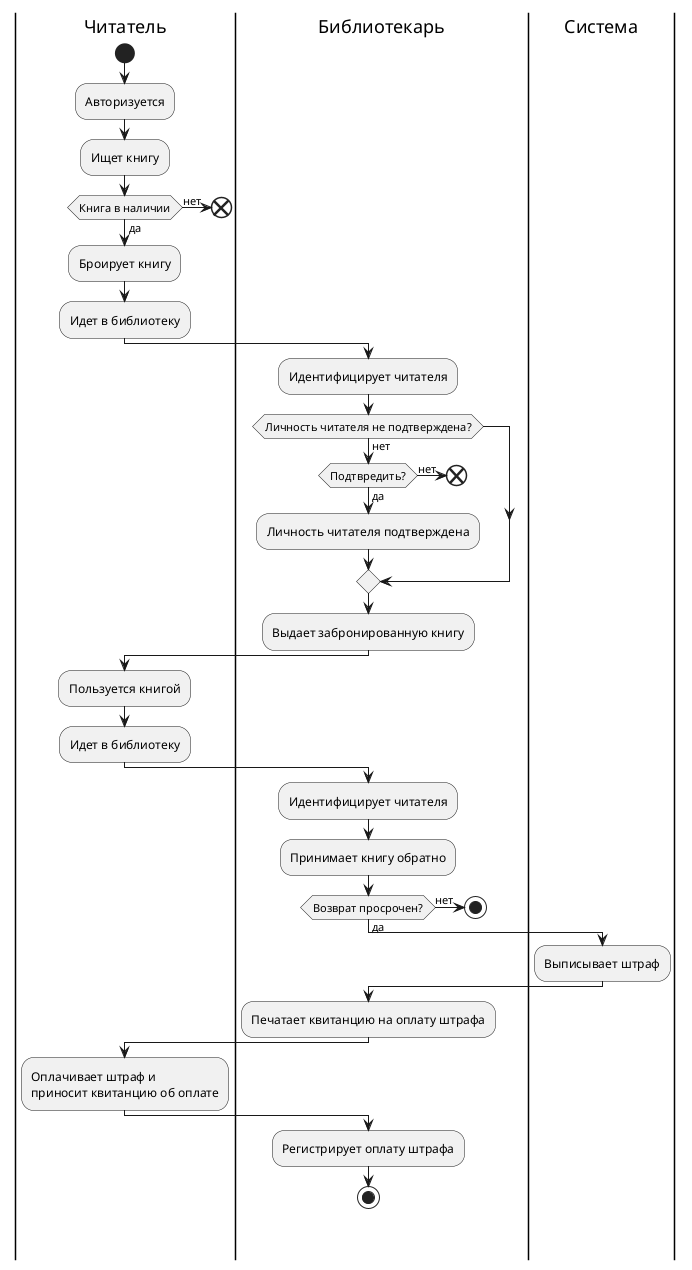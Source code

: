 @startuml Диаграмма активности
|Читатель|
start
:Авторизуется;
:Ищет книгу;

if(Книга в наличии) then(да)
    :Броирует книгу;
    :Идет в библиотеку;

    |Библиотекарь|
    :Идентифицирует читателя;

    if (Личность читателя не подтверждена?) then (нет)
        if (Подтвредить?) then (нет)
            end
        else (да)
            :Личность читателя подтверждена;
        endif
    endif

    :Выдает забронированную книгу;

    |Читатель|
    :Пользуется книгой;
    :Идет в библиотеку;

    |Библиотекарь|
    :Идентифицирует читателя;
    :Принимает книгу обратно;

    if(Возврат просрочен?) then (да)
    |Система|
    :Выписывает штраф;
    |Библиотекарь|
    :Печатает квитанцию на оплату штрафа;
    |Читатель|
    :Оплачивает штраф и
    приносит квитанцию об оплате;
    |Библиотекарь|
    :Регистрирует оплату штрафа;
    stop
    else (нет)
        stop
    endif

else (нет)
    |Читатель|
    end
endif

@enduml